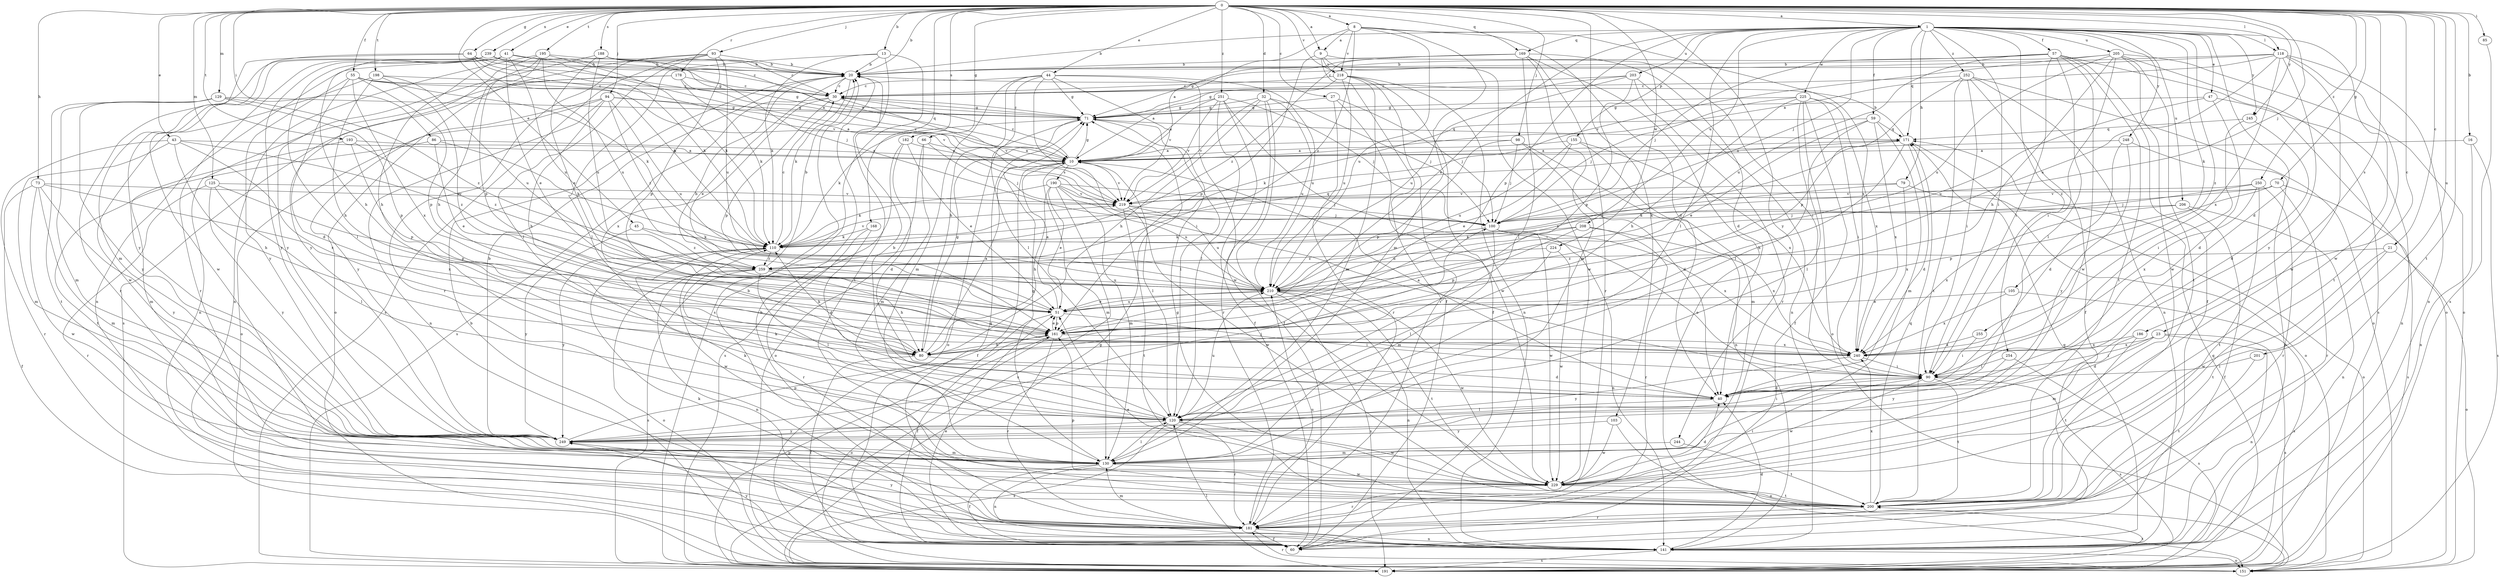 strict digraph  {
0;
1;
8;
9;
10;
13;
16;
20;
21;
23;
27;
30;
32;
40;
41;
43;
44;
45;
47;
51;
55;
57;
59;
60;
64;
66;
70;
71;
73;
79;
80;
85;
86;
90;
93;
94;
98;
100;
103;
105;
110;
118;
120;
125;
129;
130;
141;
151;
155;
161;
168;
169;
171;
178;
181;
182;
186;
188;
190;
191;
193;
195;
198;
200;
201;
203;
205;
206;
208;
210;
218;
219;
224;
225;
229;
239;
240;
244;
245;
248;
249;
250;
251;
252;
254;
255;
259;
0 -> 1  [label=a];
0 -> 8  [label=a];
0 -> 9  [label=a];
0 -> 13  [label=b];
0 -> 16  [label=b];
0 -> 20  [label=b];
0 -> 21  [label=c];
0 -> 23  [label=c];
0 -> 27  [label=c];
0 -> 32  [label=d];
0 -> 41  [label=e];
0 -> 43  [label=e];
0 -> 44  [label=e];
0 -> 45  [label=e];
0 -> 55  [label=f];
0 -> 64  [label=g];
0 -> 66  [label=g];
0 -> 70  [label=g];
0 -> 73  [label=h];
0 -> 85  [label=i];
0 -> 86  [label=i];
0 -> 93  [label=j];
0 -> 94  [label=j];
0 -> 98  [label=j];
0 -> 100  [label=j];
0 -> 103  [label=k];
0 -> 118  [label=l];
0 -> 125  [label=m];
0 -> 129  [label=m];
0 -> 168  [label=q];
0 -> 169  [label=q];
0 -> 178  [label=r];
0 -> 182  [label=s];
0 -> 186  [label=s];
0 -> 188  [label=s];
0 -> 193  [label=t];
0 -> 195  [label=t];
0 -> 198  [label=t];
0 -> 200  [label=t];
0 -> 201  [label=u];
0 -> 218  [label=v];
0 -> 224  [label=w];
0 -> 239  [label=x];
0 -> 244  [label=y];
0 -> 245  [label=y];
0 -> 250  [label=z];
0 -> 251  [label=z];
1 -> 20  [label=b];
1 -> 40  [label=d];
1 -> 47  [label=e];
1 -> 51  [label=e];
1 -> 57  [label=f];
1 -> 59  [label=f];
1 -> 79  [label=h];
1 -> 90  [label=i];
1 -> 100  [label=j];
1 -> 105  [label=k];
1 -> 118  [label=l];
1 -> 120  [label=l];
1 -> 155  [label=p];
1 -> 161  [label=p];
1 -> 169  [label=q];
1 -> 171  [label=q];
1 -> 203  [label=u];
1 -> 205  [label=u];
1 -> 206  [label=u];
1 -> 208  [label=u];
1 -> 225  [label=w];
1 -> 229  [label=w];
1 -> 245  [label=y];
1 -> 248  [label=y];
1 -> 252  [label=z];
1 -> 254  [label=z];
1 -> 255  [label=z];
8 -> 9  [label=a];
8 -> 10  [label=a];
8 -> 40  [label=d];
8 -> 130  [label=m];
8 -> 210  [label=u];
8 -> 218  [label=v];
8 -> 240  [label=x];
8 -> 259  [label=z];
9 -> 60  [label=f];
9 -> 90  [label=i];
9 -> 161  [label=p];
9 -> 218  [label=v];
9 -> 229  [label=w];
10 -> 30  [label=c];
10 -> 60  [label=f];
10 -> 71  [label=g];
10 -> 120  [label=l];
10 -> 130  [label=m];
10 -> 190  [label=s];
10 -> 219  [label=v];
13 -> 20  [label=b];
13 -> 110  [label=k];
13 -> 120  [label=l];
13 -> 191  [label=s];
13 -> 200  [label=t];
16 -> 10  [label=a];
16 -> 141  [label=n];
16 -> 191  [label=s];
20 -> 30  [label=c];
20 -> 51  [label=e];
20 -> 110  [label=k];
21 -> 151  [label=o];
21 -> 200  [label=t];
21 -> 229  [label=w];
21 -> 259  [label=z];
23 -> 40  [label=d];
23 -> 90  [label=i];
23 -> 141  [label=n];
23 -> 191  [label=s];
23 -> 240  [label=x];
27 -> 71  [label=g];
27 -> 100  [label=j];
27 -> 181  [label=r];
27 -> 229  [label=w];
30 -> 71  [label=g];
30 -> 161  [label=p];
30 -> 191  [label=s];
30 -> 219  [label=v];
30 -> 240  [label=x];
32 -> 60  [label=f];
32 -> 71  [label=g];
32 -> 80  [label=h];
32 -> 100  [label=j];
32 -> 181  [label=r];
32 -> 210  [label=u];
32 -> 219  [label=v];
40 -> 10  [label=a];
40 -> 120  [label=l];
41 -> 10  [label=a];
41 -> 20  [label=b];
41 -> 51  [label=e];
41 -> 80  [label=h];
41 -> 141  [label=n];
41 -> 181  [label=r];
41 -> 210  [label=u];
41 -> 219  [label=v];
41 -> 249  [label=y];
43 -> 10  [label=a];
43 -> 80  [label=h];
43 -> 130  [label=m];
43 -> 181  [label=r];
43 -> 240  [label=x];
43 -> 259  [label=z];
44 -> 30  [label=c];
44 -> 71  [label=g];
44 -> 80  [label=h];
44 -> 90  [label=i];
44 -> 120  [label=l];
44 -> 130  [label=m];
44 -> 210  [label=u];
44 -> 219  [label=v];
44 -> 229  [label=w];
45 -> 110  [label=k];
45 -> 249  [label=y];
45 -> 259  [label=z];
47 -> 40  [label=d];
47 -> 71  [label=g];
47 -> 141  [label=n];
47 -> 210  [label=u];
51 -> 10  [label=a];
51 -> 20  [label=b];
51 -> 60  [label=f];
51 -> 90  [label=i];
51 -> 161  [label=p];
51 -> 210  [label=u];
55 -> 30  [label=c];
55 -> 40  [label=d];
55 -> 110  [label=k];
55 -> 161  [label=p];
55 -> 219  [label=v];
55 -> 240  [label=x];
55 -> 249  [label=y];
57 -> 20  [label=b];
57 -> 60  [label=f];
57 -> 90  [label=i];
57 -> 100  [label=j];
57 -> 120  [label=l];
57 -> 151  [label=o];
57 -> 200  [label=t];
57 -> 210  [label=u];
57 -> 229  [label=w];
59 -> 51  [label=e];
59 -> 110  [label=k];
59 -> 120  [label=l];
59 -> 130  [label=m];
59 -> 171  [label=q];
59 -> 240  [label=x];
60 -> 51  [label=e];
60 -> 249  [label=y];
64 -> 10  [label=a];
64 -> 20  [label=b];
64 -> 71  [label=g];
64 -> 110  [label=k];
64 -> 130  [label=m];
64 -> 219  [label=v];
64 -> 249  [label=y];
66 -> 10  [label=a];
66 -> 100  [label=j];
66 -> 130  [label=m];
66 -> 151  [label=o];
70 -> 100  [label=j];
70 -> 161  [label=p];
70 -> 181  [label=r];
70 -> 191  [label=s];
70 -> 219  [label=v];
71 -> 30  [label=c];
71 -> 110  [label=k];
71 -> 120  [label=l];
71 -> 151  [label=o];
71 -> 171  [label=q];
73 -> 60  [label=f];
73 -> 130  [label=m];
73 -> 219  [label=v];
73 -> 229  [label=w];
73 -> 240  [label=x];
73 -> 249  [label=y];
79 -> 151  [label=o];
79 -> 219  [label=v];
79 -> 240  [label=x];
79 -> 259  [label=z];
80 -> 10  [label=a];
80 -> 40  [label=d];
80 -> 60  [label=f];
80 -> 71  [label=g];
80 -> 110  [label=k];
85 -> 191  [label=s];
86 -> 10  [label=a];
86 -> 51  [label=e];
86 -> 110  [label=k];
86 -> 200  [label=t];
90 -> 40  [label=d];
90 -> 191  [label=s];
90 -> 200  [label=t];
90 -> 229  [label=w];
93 -> 20  [label=b];
93 -> 120  [label=l];
93 -> 151  [label=o];
93 -> 161  [label=p];
93 -> 181  [label=r];
93 -> 191  [label=s];
93 -> 210  [label=u];
94 -> 10  [label=a];
94 -> 71  [label=g];
94 -> 80  [label=h];
94 -> 141  [label=n];
94 -> 151  [label=o];
94 -> 210  [label=u];
94 -> 249  [label=y];
94 -> 259  [label=z];
98 -> 10  [label=a];
98 -> 40  [label=d];
98 -> 100  [label=j];
98 -> 141  [label=n];
98 -> 161  [label=p];
100 -> 110  [label=k];
100 -> 130  [label=m];
100 -> 141  [label=n];
100 -> 229  [label=w];
100 -> 240  [label=x];
103 -> 151  [label=o];
103 -> 229  [label=w];
103 -> 249  [label=y];
105 -> 51  [label=e];
105 -> 191  [label=s];
105 -> 240  [label=x];
110 -> 30  [label=c];
110 -> 171  [label=q];
110 -> 219  [label=v];
110 -> 229  [label=w];
110 -> 249  [label=y];
110 -> 259  [label=z];
118 -> 10  [label=a];
118 -> 20  [label=b];
118 -> 30  [label=c];
118 -> 141  [label=n];
118 -> 200  [label=t];
118 -> 210  [label=u];
118 -> 229  [label=w];
118 -> 240  [label=x];
118 -> 249  [label=y];
120 -> 20  [label=b];
120 -> 90  [label=i];
120 -> 110  [label=k];
120 -> 181  [label=r];
120 -> 191  [label=s];
120 -> 210  [label=u];
120 -> 229  [label=w];
120 -> 249  [label=y];
125 -> 120  [label=l];
125 -> 161  [label=p];
125 -> 181  [label=r];
125 -> 219  [label=v];
125 -> 249  [label=y];
129 -> 71  [label=g];
129 -> 130  [label=m];
129 -> 161  [label=p];
129 -> 200  [label=t];
129 -> 249  [label=y];
129 -> 259  [label=z];
130 -> 60  [label=f];
130 -> 71  [label=g];
130 -> 110  [label=k];
130 -> 120  [label=l];
130 -> 141  [label=n];
130 -> 229  [label=w];
141 -> 20  [label=b];
141 -> 40  [label=d];
141 -> 110  [label=k];
141 -> 151  [label=o];
141 -> 171  [label=q];
141 -> 191  [label=s];
151 -> 20  [label=b];
151 -> 181  [label=r];
155 -> 10  [label=a];
155 -> 51  [label=e];
155 -> 130  [label=m];
155 -> 210  [label=u];
155 -> 240  [label=x];
161 -> 51  [label=e];
161 -> 80  [label=h];
161 -> 151  [label=o];
161 -> 181  [label=r];
161 -> 240  [label=x];
168 -> 40  [label=d];
168 -> 110  [label=k];
168 -> 181  [label=r];
169 -> 20  [label=b];
169 -> 40  [label=d];
169 -> 71  [label=g];
169 -> 120  [label=l];
169 -> 130  [label=m];
169 -> 151  [label=o];
169 -> 181  [label=r];
169 -> 259  [label=z];
171 -> 10  [label=a];
171 -> 20  [label=b];
171 -> 40  [label=d];
171 -> 80  [label=h];
171 -> 151  [label=o];
171 -> 210  [label=u];
178 -> 30  [label=c];
178 -> 71  [label=g];
178 -> 110  [label=k];
178 -> 141  [label=n];
178 -> 191  [label=s];
181 -> 60  [label=f];
181 -> 71  [label=g];
181 -> 130  [label=m];
181 -> 141  [label=n];
181 -> 210  [label=u];
181 -> 249  [label=y];
182 -> 10  [label=a];
182 -> 40  [label=d];
182 -> 51  [label=e];
182 -> 191  [label=s];
186 -> 130  [label=m];
186 -> 200  [label=t];
186 -> 240  [label=x];
188 -> 20  [label=b];
188 -> 30  [label=c];
188 -> 51  [label=e];
188 -> 100  [label=j];
188 -> 210  [label=u];
188 -> 249  [label=y];
190 -> 51  [label=e];
190 -> 80  [label=h];
190 -> 100  [label=j];
190 -> 110  [label=k];
190 -> 130  [label=m];
190 -> 191  [label=s];
190 -> 210  [label=u];
190 -> 219  [label=v];
191 -> 71  [label=g];
191 -> 120  [label=l];
191 -> 161  [label=p];
191 -> 171  [label=q];
191 -> 200  [label=t];
193 -> 10  [label=a];
193 -> 130  [label=m];
193 -> 161  [label=p];
193 -> 259  [label=z];
195 -> 20  [label=b];
195 -> 80  [label=h];
195 -> 110  [label=k];
195 -> 141  [label=n];
195 -> 161  [label=p];
195 -> 210  [label=u];
195 -> 249  [label=y];
198 -> 30  [label=c];
198 -> 51  [label=e];
198 -> 80  [label=h];
198 -> 210  [label=u];
198 -> 229  [label=w];
200 -> 20  [label=b];
200 -> 51  [label=e];
200 -> 71  [label=g];
200 -> 161  [label=p];
200 -> 171  [label=q];
200 -> 181  [label=r];
200 -> 240  [label=x];
201 -> 90  [label=i];
201 -> 200  [label=t];
203 -> 30  [label=c];
203 -> 71  [label=g];
203 -> 141  [label=n];
203 -> 161  [label=p];
203 -> 181  [label=r];
203 -> 210  [label=u];
205 -> 20  [label=b];
205 -> 80  [label=h];
205 -> 90  [label=i];
205 -> 151  [label=o];
205 -> 191  [label=s];
205 -> 200  [label=t];
205 -> 210  [label=u];
205 -> 219  [label=v];
205 -> 229  [label=w];
206 -> 60  [label=f];
206 -> 100  [label=j];
206 -> 141  [label=n];
206 -> 240  [label=x];
208 -> 110  [label=k];
208 -> 161  [label=p];
208 -> 181  [label=r];
208 -> 210  [label=u];
208 -> 240  [label=x];
210 -> 51  [label=e];
210 -> 141  [label=n];
210 -> 191  [label=s];
210 -> 200  [label=t];
210 -> 229  [label=w];
218 -> 10  [label=a];
218 -> 30  [label=c];
218 -> 60  [label=f];
218 -> 130  [label=m];
218 -> 141  [label=n];
218 -> 181  [label=r];
218 -> 210  [label=u];
219 -> 100  [label=j];
219 -> 200  [label=t];
219 -> 210  [label=u];
219 -> 229  [label=w];
224 -> 120  [label=l];
224 -> 229  [label=w];
224 -> 259  [label=z];
225 -> 60  [label=f];
225 -> 71  [label=g];
225 -> 80  [label=h];
225 -> 90  [label=i];
225 -> 100  [label=j];
225 -> 120  [label=l];
225 -> 151  [label=o];
225 -> 240  [label=x];
229 -> 40  [label=d];
229 -> 90  [label=i];
229 -> 181  [label=r];
229 -> 200  [label=t];
239 -> 20  [label=b];
239 -> 30  [label=c];
239 -> 80  [label=h];
239 -> 110  [label=k];
239 -> 120  [label=l];
239 -> 181  [label=r];
239 -> 229  [label=w];
240 -> 90  [label=i];
240 -> 249  [label=y];
244 -> 130  [label=m];
244 -> 200  [label=t];
245 -> 40  [label=d];
245 -> 90  [label=i];
245 -> 171  [label=q];
248 -> 10  [label=a];
248 -> 40  [label=d];
248 -> 141  [label=n];
248 -> 249  [label=y];
249 -> 20  [label=b];
249 -> 100  [label=j];
249 -> 130  [label=m];
249 -> 161  [label=p];
250 -> 110  [label=k];
250 -> 181  [label=r];
250 -> 200  [label=t];
250 -> 219  [label=v];
250 -> 240  [label=x];
251 -> 10  [label=a];
251 -> 60  [label=f];
251 -> 71  [label=g];
251 -> 90  [label=i];
251 -> 100  [label=j];
251 -> 120  [label=l];
251 -> 219  [label=v];
252 -> 30  [label=c];
252 -> 60  [label=f];
252 -> 90  [label=i];
252 -> 141  [label=n];
252 -> 151  [label=o];
252 -> 161  [label=p];
252 -> 200  [label=t];
254 -> 90  [label=i];
254 -> 191  [label=s];
254 -> 249  [label=y];
255 -> 90  [label=i];
255 -> 240  [label=x];
259 -> 20  [label=b];
259 -> 80  [label=h];
259 -> 120  [label=l];
259 -> 141  [label=n];
259 -> 151  [label=o];
259 -> 191  [label=s];
259 -> 210  [label=u];
}
